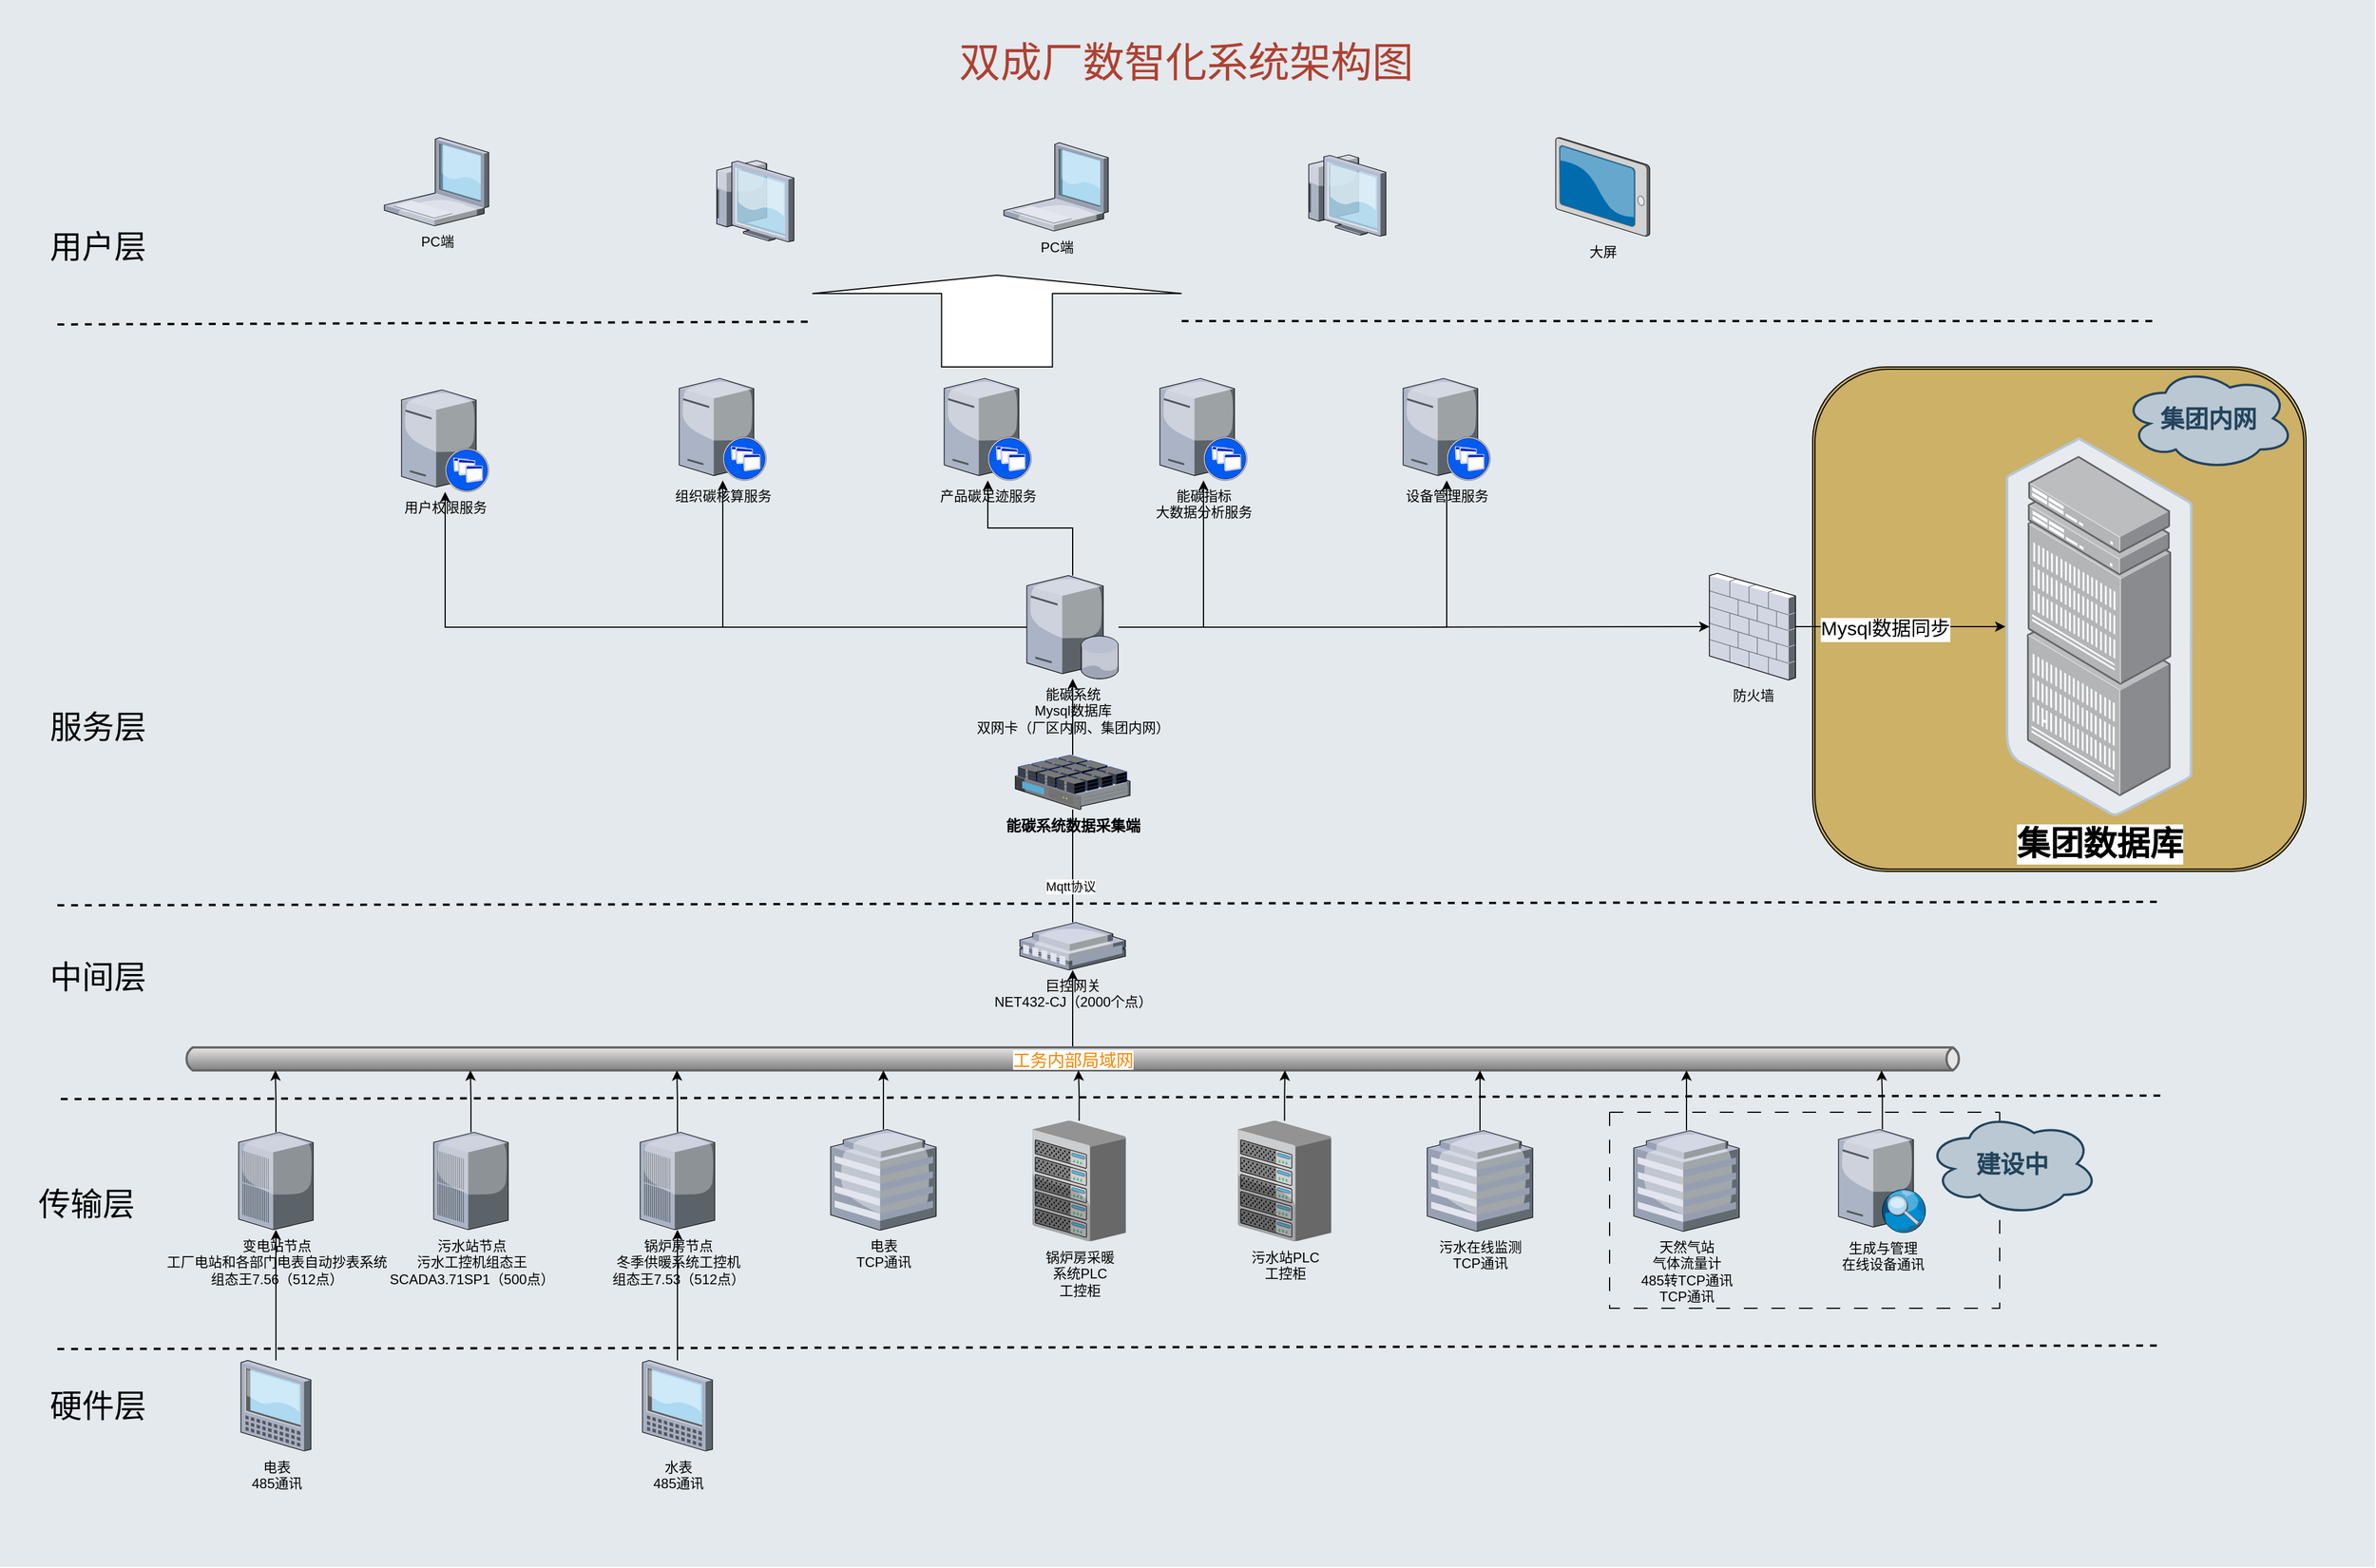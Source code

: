 <mxfile version="28.1.2">
  <diagram id="a45cf8ec-cd66-6f27-3ac3-be6e809c9e4a" name="Page-1">
    <mxGraphModel dx="4005" dy="1709" grid="1" gridSize="10" guides="1" tooltips="1" connect="1" arrows="1" fold="1" page="1" pageScale="1" pageWidth="827" pageHeight="1169" background="none" math="0" shadow="0">
      <root>
        <mxCell id="0" />
        <mxCell id="1" parent="0" />
        <mxCell id="RH_t09FBcoY_n2bVqSQD-389" value="" style="rounded=0;whiteSpace=wrap;html=1;shadow=0;strokeColor=none;fillColor=#BAC8D3;gradientColor=none;fontSize=18;fontColor=#F08705;opacity=40;fontStyle=0;strokeWidth=3;" vertex="1" parent="1">
          <mxGeometry x="-70" y="150" width="2070" height="1366.5" as="geometry" />
        </mxCell>
        <mxCell id="RH_t09FBcoY_n2bVqSQD-469" value="" style="shape=singleArrow;direction=north;whiteSpace=wrap;html=1;" vertex="1" parent="1">
          <mxGeometry x="638" y="390" width="322" height="80" as="geometry" />
        </mxCell>
        <mxCell id="RH_t09FBcoY_n2bVqSQD-466" value="" style="shape=ext;double=1;rounded=1;whiteSpace=wrap;html=1;fillColor=light-dark(#ccb166, #ededed);" vertex="1" parent="1">
          <mxGeometry x="1510" y="470" width="430" height="440" as="geometry" />
        </mxCell>
        <mxCell id="168" value="双成厂数智化系统架构图" style="text;html=1;strokeColor=none;fillColor=none;align=center;verticalAlign=middle;whiteSpace=wrap;overflow=hidden;shadow=0;fontSize=36;fontColor=#AE4132;fontStyle=0" parent="1" vertex="1">
          <mxGeometry x="274" y="180" width="1380" height="45" as="geometry" />
        </mxCell>
        <mxCell id="171" style="edgeStyle=orthogonalEdgeStyle;rounded=0;jumpStyle=none;html=1;exitX=0;exitY=0.5;entryX=0;entryY=0.5;shadow=0;labelBackgroundColor=none;startArrow=none;startFill=0;endArrow=classic;endFill=1;endSize=6;jettySize=auto;orthogonalLoop=1;strokeColor=#23445D;strokeWidth=2;fillColor=#F08705;fontFamily=Helvetica;fontSize=14;fontColor=#F08705;align=left;fontStyle=0" parent="1" source="168" target="168" edge="1">
          <mxGeometry relative="1" as="geometry" />
        </mxCell>
        <mxCell id="RH_t09FBcoY_n2bVqSQD-436" style="edgeStyle=orthogonalEdgeStyle;rounded=0;orthogonalLoop=1;jettySize=auto;html=1;" edge="1" parent="1" source="RH_t09FBcoY_n2bVqSQD-397" target="RH_t09FBcoY_n2bVqSQD-414">
          <mxGeometry relative="1" as="geometry" />
        </mxCell>
        <mxCell id="RH_t09FBcoY_n2bVqSQD-397" value="&lt;font style=&quot;font-size: 15px; background-color: light-dark(#ffffff, var(--ge-dark-color, #121212));&quot;&gt;工务内部局域网&lt;/font&gt;" style="strokeWidth=2;strokeColor=#666666;dashed=0;align=center;html=1;fontSize=8;shape=mxgraph.eip.messageChannel;shadow=0;fillColor=#FFFFFF;gradientColor=none;fontColor=#F08705;fontStyle=0" vertex="1" parent="1">
          <mxGeometry x="90" y="1063.5" width="1550" height="20" as="geometry" />
        </mxCell>
        <mxCell id="RH_t09FBcoY_n2bVqSQD-399" value="变电站节点&lt;div&gt;工厂电站和各部门电表自动抄表系统&lt;/div&gt;&lt;div&gt;组态王7.56（512点）&lt;/div&gt;" style="verticalLabelPosition=bottom;sketch=0;aspect=fixed;html=1;verticalAlign=top;strokeColor=none;align=center;outlineConnect=0;shape=mxgraph.citrix.pbx_server;" vertex="1" parent="1">
          <mxGeometry x="138" y="1137.5" width="65" height="85" as="geometry" />
        </mxCell>
        <mxCell id="RH_t09FBcoY_n2bVqSQD-400" value="污水站节点&lt;div&gt;污水工控机组态王&lt;/div&gt;&lt;div&gt;SCADA3.71SP1（500点）&lt;/div&gt;" style="verticalLabelPosition=bottom;sketch=0;aspect=fixed;html=1;verticalAlign=top;strokeColor=none;align=center;outlineConnect=0;shape=mxgraph.citrix.pbx_server;" vertex="1" parent="1">
          <mxGeometry x="308" y="1137.5" width="65" height="85" as="geometry" />
        </mxCell>
        <mxCell id="RH_t09FBcoY_n2bVqSQD-402" value="锅炉房节点&lt;div&gt;冬季供暖系统工控机&lt;/div&gt;&lt;div&gt;组态王7.53（512点）&lt;/div&gt;" style="verticalLabelPosition=bottom;sketch=0;aspect=fixed;html=1;verticalAlign=top;strokeColor=none;align=center;outlineConnect=0;shape=mxgraph.citrix.pbx_server;" vertex="1" parent="1">
          <mxGeometry x="488" y="1137.5" width="65" height="85" as="geometry" />
        </mxCell>
        <mxCell id="RH_t09FBcoY_n2bVqSQD-403" value="锅炉房采暖&lt;div&gt;系统PLC&lt;/div&gt;&lt;div&gt;工控柜&lt;/div&gt;" style="verticalLabelPosition=bottom;sketch=0;aspect=fixed;html=1;verticalAlign=top;strokeColor=none;align=center;outlineConnect=0;shape=mxgraph.citrix.chassis;" vertex="1" parent="1">
          <mxGeometry x="830" y="1127.5" width="81.34" height="105" as="geometry" />
        </mxCell>
        <mxCell id="RH_t09FBcoY_n2bVqSQD-404" value="电表&lt;div&gt;TCP通讯&lt;/div&gt;" style="verticalLabelPosition=bottom;sketch=0;aspect=fixed;html=1;verticalAlign=top;strokeColor=none;align=center;outlineConnect=0;shape=mxgraph.citrix.hq_enterprise;" vertex="1" parent="1">
          <mxGeometry x="654" y="1135" width="92" height="88" as="geometry" />
        </mxCell>
        <mxCell id="RH_t09FBcoY_n2bVqSQD-405" value="污水站PLC&lt;div&gt;&lt;span style=&quot;background-color: transparent; color: light-dark(rgb(0, 0, 0), rgb(255, 255, 255));&quot;&gt;工控柜&lt;/span&gt;&lt;/div&gt;" style="verticalLabelPosition=bottom;sketch=0;aspect=fixed;html=1;verticalAlign=top;strokeColor=none;align=center;outlineConnect=0;shape=mxgraph.citrix.chassis;" vertex="1" parent="1">
          <mxGeometry x="1009" y="1127.5" width="81.34" height="105" as="geometry" />
        </mxCell>
        <mxCell id="RH_t09FBcoY_n2bVqSQD-406" value="&lt;span style=&quot;background-color: transparent; color: light-dark(rgb(0, 0, 0), rgb(255, 255, 255));&quot;&gt;污水在线监测&lt;/span&gt;&lt;div&gt;&lt;span style=&quot;background-color: transparent; color: light-dark(rgb(0, 0, 0), rgb(255, 255, 255));&quot;&gt;TCP通讯&lt;/span&gt;&lt;/div&gt;" style="verticalLabelPosition=bottom;sketch=0;aspect=fixed;html=1;verticalAlign=top;strokeColor=none;align=center;outlineConnect=0;shape=mxgraph.citrix.hq_enterprise;" vertex="1" parent="1">
          <mxGeometry x="1174" y="1136" width="92" height="88" as="geometry" />
        </mxCell>
        <mxCell id="RH_t09FBcoY_n2bVqSQD-407" value="&lt;span style=&quot;background-color: transparent; color: light-dark(rgb(0, 0, 0), rgb(255, 255, 255));&quot;&gt;天然气站&lt;/span&gt;&lt;div&gt;气体流量计&lt;/div&gt;&lt;div&gt;485转TCP通讯&lt;br&gt;&lt;div&gt;&lt;span style=&quot;background-color: transparent; color: light-dark(rgb(0, 0, 0), rgb(255, 255, 255));&quot;&gt;TCP通讯&lt;/span&gt;&lt;/div&gt;&lt;/div&gt;" style="verticalLabelPosition=bottom;sketch=0;aspect=fixed;html=1;verticalAlign=top;strokeColor=none;align=center;outlineConnect=0;shape=mxgraph.citrix.hq_enterprise;" vertex="1" parent="1">
          <mxGeometry x="1354" y="1136" width="92" height="88" as="geometry" />
        </mxCell>
        <mxCell id="RH_t09FBcoY_n2bVqSQD-408" value="生成与管理&lt;div&gt;在线设备通讯&lt;/div&gt;" style="verticalLabelPosition=bottom;sketch=0;aspect=fixed;html=1;verticalAlign=top;strokeColor=none;align=center;outlineConnect=0;shape=mxgraph.citrix.edgesight_server;" vertex="1" parent="1">
          <mxGeometry x="1532.5" y="1135" width="76.5" height="90" as="geometry" />
        </mxCell>
        <mxCell id="RH_t09FBcoY_n2bVqSQD-427" style="edgeStyle=orthogonalEdgeStyle;rounded=0;orthogonalLoop=1;jettySize=auto;html=1;" edge="1" parent="1" source="RH_t09FBcoY_n2bVqSQD-410" target="RH_t09FBcoY_n2bVqSQD-399">
          <mxGeometry relative="1" as="geometry" />
        </mxCell>
        <mxCell id="RH_t09FBcoY_n2bVqSQD-410" value="电表&lt;div&gt;485通讯&lt;/div&gt;" style="verticalLabelPosition=bottom;sketch=0;aspect=fixed;html=1;verticalAlign=top;strokeColor=none;align=center;outlineConnect=0;shape=mxgraph.citrix.tablet_1;" vertex="1" parent="1">
          <mxGeometry x="140" y="1336.5" width="61" height="79" as="geometry" />
        </mxCell>
        <mxCell id="RH_t09FBcoY_n2bVqSQD-428" style="edgeStyle=orthogonalEdgeStyle;rounded=0;orthogonalLoop=1;jettySize=auto;html=1;" edge="1" parent="1" source="RH_t09FBcoY_n2bVqSQD-411" target="RH_t09FBcoY_n2bVqSQD-402">
          <mxGeometry relative="1" as="geometry" />
        </mxCell>
        <mxCell id="RH_t09FBcoY_n2bVqSQD-411" value="水表&lt;div&gt;485通讯&lt;/div&gt;" style="verticalLabelPosition=bottom;sketch=0;aspect=fixed;html=1;verticalAlign=top;strokeColor=none;align=center;outlineConnect=0;shape=mxgraph.citrix.tablet_1;" vertex="1" parent="1">
          <mxGeometry x="490" y="1336.5" width="61" height="79" as="geometry" />
        </mxCell>
        <mxCell id="RH_t09FBcoY_n2bVqSQD-413" style="edgeStyle=orthogonalEdgeStyle;rounded=0;orthogonalLoop=1;jettySize=auto;html=1;endArrow=none;endFill=0;" edge="1" parent="1" source="RH_t09FBcoY_n2bVqSQD-414" target="RH_t09FBcoY_n2bVqSQD-424">
          <mxGeometry relative="1" as="geometry">
            <mxPoint x="865" y="836.5" as="targetPoint" />
          </mxGeometry>
        </mxCell>
        <mxCell id="RH_t09FBcoY_n2bVqSQD-480" value="Mqtt协议" style="edgeLabel;html=1;align=center;verticalAlign=middle;resizable=0;points=[];" vertex="1" connectable="0" parent="RH_t09FBcoY_n2bVqSQD-413">
          <mxGeometry x="-0.325" y="2" relative="1" as="geometry">
            <mxPoint y="1" as="offset" />
          </mxGeometry>
        </mxCell>
        <mxCell id="RH_t09FBcoY_n2bVqSQD-414" value="&lt;div&gt;巨控网关&lt;/div&gt;NET432-CJ（2000个点）" style="verticalLabelPosition=bottom;sketch=0;aspect=fixed;html=1;verticalAlign=top;strokeColor=none;align=center;outlineConnect=0;shape=mxgraph.citrix.remote_office;" vertex="1" parent="1">
          <mxGeometry x="819" y="954.5" width="92" height="41.5" as="geometry" />
        </mxCell>
        <mxCell id="RH_t09FBcoY_n2bVqSQD-415" value="" style="endArrow=none;dashed=1;html=1;rounded=0;strokeWidth=2;" edge="1" parent="1">
          <mxGeometry width="50" height="50" relative="1" as="geometry">
            <mxPoint x="-20" y="1326.5" as="sourcePoint" />
            <mxPoint x="1810" y="1323.5" as="targetPoint" />
          </mxGeometry>
        </mxCell>
        <mxCell id="RH_t09FBcoY_n2bVqSQD-416" value="" style="endArrow=none;dashed=1;html=1;rounded=0;strokeWidth=2;" edge="1" parent="1">
          <mxGeometry width="50" height="50" relative="1" as="geometry">
            <mxPoint x="-17" y="1108.5" as="sourcePoint" />
            <mxPoint x="1813" y="1105.5" as="targetPoint" />
          </mxGeometry>
        </mxCell>
        <mxCell id="RH_t09FBcoY_n2bVqSQD-417" value="&lt;font style=&quot;font-size: 28px;&quot;&gt;硬件层&lt;/font&gt;" style="text;html=1;align=center;verticalAlign=middle;resizable=0;points=[];autosize=1;strokeColor=none;fillColor=none;" vertex="1" parent="1">
          <mxGeometry x="-40" y="1351" width="110" height="50" as="geometry" />
        </mxCell>
        <mxCell id="RH_t09FBcoY_n2bVqSQD-418" value="&lt;font style=&quot;font-size: 28px;&quot;&gt;传输层&lt;/font&gt;" style="text;html=1;align=center;verticalAlign=middle;resizable=0;points=[];autosize=1;strokeColor=none;fillColor=none;" vertex="1" parent="1">
          <mxGeometry x="-50" y="1175" width="110" height="50" as="geometry" />
        </mxCell>
        <mxCell id="RH_t09FBcoY_n2bVqSQD-419" value="" style="endArrow=none;dashed=1;html=1;rounded=0;strokeWidth=2;" edge="1" parent="1">
          <mxGeometry width="50" height="50" relative="1" as="geometry">
            <mxPoint x="-20" y="939.5" as="sourcePoint" />
            <mxPoint x="1810" y="936.5" as="targetPoint" />
          </mxGeometry>
        </mxCell>
        <mxCell id="RH_t09FBcoY_n2bVqSQD-421" value="&lt;font style=&quot;font-size: 28px;&quot;&gt;中间层&lt;/font&gt;" style="text;html=1;align=center;verticalAlign=middle;resizable=0;points=[];autosize=1;strokeColor=none;fillColor=none;" vertex="1" parent="1">
          <mxGeometry x="-40" y="976.5" width="110" height="50" as="geometry" />
        </mxCell>
        <mxCell id="RH_t09FBcoY_n2bVqSQD-444" style="edgeStyle=orthogonalEdgeStyle;rounded=0;orthogonalLoop=1;jettySize=auto;html=1;" edge="1" parent="1" source="RH_t09FBcoY_n2bVqSQD-423" target="RH_t09FBcoY_n2bVqSQD-442">
          <mxGeometry relative="1" as="geometry" />
        </mxCell>
        <mxCell id="RH_t09FBcoY_n2bVqSQD-462" value="Mysql数据同步" style="edgeLabel;html=1;align=center;verticalAlign=middle;resizable=0;points=[];fontSize=17;" vertex="1" connectable="0" parent="RH_t09FBcoY_n2bVqSQD-444">
          <mxGeometry x="-0.634" y="-2" relative="1" as="geometry">
            <mxPoint x="44" as="offset" />
          </mxGeometry>
        </mxCell>
        <mxCell id="RH_t09FBcoY_n2bVqSQD-423" value="防火墙" style="verticalLabelPosition=bottom;sketch=0;aspect=fixed;html=1;verticalAlign=top;strokeColor=none;align=center;outlineConnect=0;shape=mxgraph.citrix.firewall;" vertex="1" parent="1">
          <mxGeometry x="1420" y="650" width="75" height="93" as="geometry" />
        </mxCell>
        <mxCell id="RH_t09FBcoY_n2bVqSQD-435" style="edgeStyle=orthogonalEdgeStyle;rounded=0;orthogonalLoop=1;jettySize=auto;html=1;" edge="1" parent="1" source="RH_t09FBcoY_n2bVqSQD-424" target="RH_t09FBcoY_n2bVqSQD-431">
          <mxGeometry relative="1" as="geometry" />
        </mxCell>
        <mxCell id="RH_t09FBcoY_n2bVqSQD-424" value="&lt;font style=&quot;font-size: 13px;&quot;&gt;&lt;b&gt;能碳系统数据采集端&lt;/b&gt;&lt;/font&gt;" style="verticalLabelPosition=bottom;sketch=0;aspect=fixed;html=1;verticalAlign=top;strokeColor=none;align=center;outlineConnect=0;shape=mxgraph.citrix.netscaler_sdx;" vertex="1" parent="1">
          <mxGeometry x="815" y="808.5" width="100" height="47.5" as="geometry" />
        </mxCell>
        <mxCell id="RH_t09FBcoY_n2bVqSQD-425" value="&lt;font style=&quot;font-size: 28px;&quot;&gt;服务层&lt;/font&gt;" style="text;html=1;align=center;verticalAlign=middle;resizable=0;points=[];autosize=1;strokeColor=none;fillColor=none;" vertex="1" parent="1">
          <mxGeometry x="-40" y="758.5" width="110" height="50" as="geometry" />
        </mxCell>
        <mxCell id="RH_t09FBcoY_n2bVqSQD-429" style="edgeStyle=orthogonalEdgeStyle;rounded=0;orthogonalLoop=1;jettySize=auto;html=1;entryX=0;entryY=1;entryDx=80;entryDy=0;entryPerimeter=0;" edge="1" parent="1" source="RH_t09FBcoY_n2bVqSQD-399" target="RH_t09FBcoY_n2bVqSQD-397">
          <mxGeometry relative="1" as="geometry" />
        </mxCell>
        <mxCell id="RH_t09FBcoY_n2bVqSQD-443" style="edgeStyle=orthogonalEdgeStyle;rounded=0;orthogonalLoop=1;jettySize=auto;html=1;" edge="1" parent="1" source="RH_t09FBcoY_n2bVqSQD-431" target="RH_t09FBcoY_n2bVqSQD-423">
          <mxGeometry relative="1" as="geometry" />
        </mxCell>
        <mxCell id="RH_t09FBcoY_n2bVqSQD-454" style="edgeStyle=orthogonalEdgeStyle;rounded=0;orthogonalLoop=1;jettySize=auto;html=1;" edge="1" parent="1" source="RH_t09FBcoY_n2bVqSQD-431" target="RH_t09FBcoY_n2bVqSQD-448">
          <mxGeometry relative="1" as="geometry" />
        </mxCell>
        <mxCell id="RH_t09FBcoY_n2bVqSQD-455" style="edgeStyle=orthogonalEdgeStyle;rounded=0;orthogonalLoop=1;jettySize=auto;html=1;" edge="1" parent="1" source="RH_t09FBcoY_n2bVqSQD-431" target="RH_t09FBcoY_n2bVqSQD-449">
          <mxGeometry relative="1" as="geometry" />
        </mxCell>
        <mxCell id="RH_t09FBcoY_n2bVqSQD-456" style="edgeStyle=orthogonalEdgeStyle;rounded=0;orthogonalLoop=1;jettySize=auto;html=1;" edge="1" parent="1" source="RH_t09FBcoY_n2bVqSQD-431" target="RH_t09FBcoY_n2bVqSQD-450">
          <mxGeometry relative="1" as="geometry" />
        </mxCell>
        <mxCell id="RH_t09FBcoY_n2bVqSQD-458" style="edgeStyle=orthogonalEdgeStyle;rounded=0;orthogonalLoop=1;jettySize=auto;html=1;" edge="1" parent="1" source="RH_t09FBcoY_n2bVqSQD-431" target="RH_t09FBcoY_n2bVqSQD-451">
          <mxGeometry relative="1" as="geometry" />
        </mxCell>
        <mxCell id="RH_t09FBcoY_n2bVqSQD-459" style="edgeStyle=orthogonalEdgeStyle;rounded=0;orthogonalLoop=1;jettySize=auto;html=1;" edge="1" parent="1" source="RH_t09FBcoY_n2bVqSQD-431" target="RH_t09FBcoY_n2bVqSQD-452">
          <mxGeometry relative="1" as="geometry" />
        </mxCell>
        <mxCell id="RH_t09FBcoY_n2bVqSQD-431" value="能碳系统&lt;div&gt;Mysql数据库&lt;/div&gt;&lt;div&gt;双网卡（厂区内网、集团内网）&lt;/div&gt;" style="verticalLabelPosition=bottom;sketch=0;aspect=fixed;html=1;verticalAlign=top;strokeColor=none;align=center;outlineConnect=0;shape=mxgraph.citrix.database_server;" vertex="1" parent="1">
          <mxGeometry x="825" y="652" width="80" height="90" as="geometry" />
        </mxCell>
        <mxCell id="RH_t09FBcoY_n2bVqSQD-432" style="edgeStyle=orthogonalEdgeStyle;rounded=0;orthogonalLoop=1;jettySize=auto;html=1;entryX=0;entryY=1;entryDx=250;entryDy=0;entryPerimeter=0;" edge="1" parent="1" source="RH_t09FBcoY_n2bVqSQD-400" target="RH_t09FBcoY_n2bVqSQD-397">
          <mxGeometry relative="1" as="geometry" />
        </mxCell>
        <mxCell id="RH_t09FBcoY_n2bVqSQD-433" style="edgeStyle=orthogonalEdgeStyle;rounded=0;orthogonalLoop=1;jettySize=auto;html=1;entryX=0;entryY=1;entryDx=430;entryDy=0;entryPerimeter=0;" edge="1" parent="1" source="RH_t09FBcoY_n2bVqSQD-402" target="RH_t09FBcoY_n2bVqSQD-397">
          <mxGeometry relative="1" as="geometry" />
        </mxCell>
        <mxCell id="RH_t09FBcoY_n2bVqSQD-434" style="edgeStyle=orthogonalEdgeStyle;rounded=0;orthogonalLoop=1;jettySize=auto;html=1;entryX=0;entryY=1;entryDx=610;entryDy=0;entryPerimeter=0;" edge="1" parent="1" source="RH_t09FBcoY_n2bVqSQD-404" target="RH_t09FBcoY_n2bVqSQD-397">
          <mxGeometry relative="1" as="geometry" />
        </mxCell>
        <mxCell id="RH_t09FBcoY_n2bVqSQD-437" style="edgeStyle=orthogonalEdgeStyle;rounded=0;orthogonalLoop=1;jettySize=auto;html=1;entryX=0;entryY=1;entryDx=780;entryDy=0;entryPerimeter=0;" edge="1" parent="1" source="RH_t09FBcoY_n2bVqSQD-403" target="RH_t09FBcoY_n2bVqSQD-397">
          <mxGeometry relative="1" as="geometry" />
        </mxCell>
        <mxCell id="RH_t09FBcoY_n2bVqSQD-438" style="edgeStyle=orthogonalEdgeStyle;rounded=0;orthogonalLoop=1;jettySize=auto;html=1;entryX=0;entryY=1;entryDx=960;entryDy=0;entryPerimeter=0;" edge="1" parent="1" source="RH_t09FBcoY_n2bVqSQD-405" target="RH_t09FBcoY_n2bVqSQD-397">
          <mxGeometry relative="1" as="geometry" />
        </mxCell>
        <mxCell id="RH_t09FBcoY_n2bVqSQD-439" style="edgeStyle=orthogonalEdgeStyle;rounded=0;orthogonalLoop=1;jettySize=auto;html=1;entryX=0;entryY=1;entryDx=1130;entryDy=0;entryPerimeter=0;" edge="1" parent="1" source="RH_t09FBcoY_n2bVqSQD-406" target="RH_t09FBcoY_n2bVqSQD-397">
          <mxGeometry relative="1" as="geometry" />
        </mxCell>
        <mxCell id="RH_t09FBcoY_n2bVqSQD-440" style="edgeStyle=orthogonalEdgeStyle;rounded=0;orthogonalLoop=1;jettySize=auto;html=1;entryX=0;entryY=1;entryDx=1310;entryDy=0;entryPerimeter=0;" edge="1" parent="1" source="RH_t09FBcoY_n2bVqSQD-407" target="RH_t09FBcoY_n2bVqSQD-397">
          <mxGeometry relative="1" as="geometry" />
        </mxCell>
        <mxCell id="RH_t09FBcoY_n2bVqSQD-441" style="edgeStyle=orthogonalEdgeStyle;rounded=0;orthogonalLoop=1;jettySize=auto;html=1;entryX=0;entryY=1;entryDx=1480;entryDy=0;entryPerimeter=0;" edge="1" parent="1" source="RH_t09FBcoY_n2bVqSQD-408" target="RH_t09FBcoY_n2bVqSQD-397">
          <mxGeometry relative="1" as="geometry" />
        </mxCell>
        <mxCell id="RH_t09FBcoY_n2bVqSQD-442" value="&lt;font style=&quot;font-size: 29px;&quot;&gt;&lt;b&gt;集团数据库&lt;/b&gt;&lt;/font&gt;" style="image;points=[];aspect=fixed;html=1;align=center;shadow=0;dashed=0;image=img/lib/allied_telesis/storage/Datacenter_Server_Rack_EoR.svg;" vertex="1" parent="1">
          <mxGeometry x="1678" y="531.4" width="163.39" height="330.2" as="geometry" />
        </mxCell>
        <mxCell id="RH_t09FBcoY_n2bVqSQD-445" value="&lt;font style=&quot;font-size: 28px;&quot;&gt;用户层&lt;/font&gt;" style="text;html=1;align=center;verticalAlign=middle;resizable=0;points=[];autosize=1;strokeColor=none;fillColor=none;" vertex="1" parent="1">
          <mxGeometry x="-40" y="340" width="110" height="50" as="geometry" />
        </mxCell>
        <mxCell id="RH_t09FBcoY_n2bVqSQD-446" value="大屏" style="verticalLabelPosition=bottom;sketch=0;aspect=fixed;html=1;verticalAlign=top;strokeColor=none;align=center;outlineConnect=0;shape=mxgraph.citrix.tablet_2;" vertex="1" parent="1">
          <mxGeometry x="1286" y="270" width="82" height="86" as="geometry" />
        </mxCell>
        <mxCell id="RH_t09FBcoY_n2bVqSQD-447" value="PC端" style="verticalLabelPosition=bottom;sketch=0;aspect=fixed;html=1;verticalAlign=top;strokeColor=none;align=center;outlineConnect=0;shape=mxgraph.citrix.laptop_1;" vertex="1" parent="1">
          <mxGeometry x="265" y="270" width="91" height="77" as="geometry" />
        </mxCell>
        <mxCell id="RH_t09FBcoY_n2bVqSQD-448" value="用户权限服务" style="verticalLabelPosition=bottom;sketch=0;aspect=fixed;html=1;verticalAlign=top;strokeColor=none;align=center;outlineConnect=0;shape=mxgraph.citrix.xenapp_server;" vertex="1" parent="1">
          <mxGeometry x="280" y="490" width="76" height="89" as="geometry" />
        </mxCell>
        <mxCell id="RH_t09FBcoY_n2bVqSQD-449" value="组织碳核算服务" style="verticalLabelPosition=bottom;sketch=0;aspect=fixed;html=1;verticalAlign=top;strokeColor=none;align=center;outlineConnect=0;shape=mxgraph.citrix.xenapp_server;" vertex="1" parent="1">
          <mxGeometry x="522" y="480" width="76" height="89" as="geometry" />
        </mxCell>
        <mxCell id="RH_t09FBcoY_n2bVqSQD-450" value="产品碳足迹服务" style="verticalLabelPosition=bottom;sketch=0;aspect=fixed;html=1;verticalAlign=top;strokeColor=none;align=center;outlineConnect=0;shape=mxgraph.citrix.xenapp_server;" vertex="1" parent="1">
          <mxGeometry x="753" y="480" width="76" height="89" as="geometry" />
        </mxCell>
        <mxCell id="RH_t09FBcoY_n2bVqSQD-451" value="能碳指标&lt;div&gt;大数据分析服务&lt;/div&gt;" style="verticalLabelPosition=bottom;sketch=0;aspect=fixed;html=1;verticalAlign=top;strokeColor=none;align=center;outlineConnect=0;shape=mxgraph.citrix.xenapp_server;" vertex="1" parent="1">
          <mxGeometry x="941" y="480" width="76" height="89" as="geometry" />
        </mxCell>
        <mxCell id="RH_t09FBcoY_n2bVqSQD-452" value="设备管理服务" style="verticalLabelPosition=bottom;sketch=0;aspect=fixed;html=1;verticalAlign=top;strokeColor=none;align=center;outlineConnect=0;shape=mxgraph.citrix.xenapp_server;" vertex="1" parent="1">
          <mxGeometry x="1153" y="480" width="76" height="89" as="geometry" />
        </mxCell>
        <mxCell id="RH_t09FBcoY_n2bVqSQD-453" value="" style="endArrow=none;dashed=1;html=1;rounded=0;strokeWidth=2;" edge="1" parent="1" source="RH_t09FBcoY_n2bVqSQD-469">
          <mxGeometry width="50" height="50" relative="1" as="geometry">
            <mxPoint x="-20" y="433" as="sourcePoint" />
            <mxPoint x="1810" y="430" as="targetPoint" />
          </mxGeometry>
        </mxCell>
        <mxCell id="RH_t09FBcoY_n2bVqSQD-467" value="集团内网" style="ellipse;shape=cloud;whiteSpace=wrap;html=1;shadow=0;strokeColor=#23445D;fillColor=#BAC8D3;gradientColor=none;fontSize=21;fontColor=#23445D;fontStyle=1;gradientDirection=north;strokeWidth=2;" vertex="1" parent="1">
          <mxGeometry x="1780" y="470" width="150" height="90" as="geometry" />
        </mxCell>
        <mxCell id="RH_t09FBcoY_n2bVqSQD-470" value="" style="endArrow=none;dashed=1;html=1;rounded=0;strokeWidth=2;" edge="1" parent="1" target="RH_t09FBcoY_n2bVqSQD-469">
          <mxGeometry width="50" height="50" relative="1" as="geometry">
            <mxPoint x="-20" y="433" as="sourcePoint" />
            <mxPoint x="1810" y="430" as="targetPoint" />
          </mxGeometry>
        </mxCell>
        <mxCell id="RH_t09FBcoY_n2bVqSQD-474" value="PC端" style="verticalLabelPosition=bottom;sketch=0;aspect=fixed;html=1;verticalAlign=top;strokeColor=none;align=center;outlineConnect=0;shape=mxgraph.citrix.laptop_1;" vertex="1" parent="1">
          <mxGeometry x="805" y="274.5" width="91" height="77" as="geometry" />
        </mxCell>
        <mxCell id="RH_t09FBcoY_n2bVqSQD-476" value="" style="verticalLabelPosition=bottom;sketch=0;aspect=fixed;html=1;verticalAlign=top;strokeColor=none;align=center;outlineConnect=0;shape=mxgraph.citrix.thin_client;" vertex="1" parent="1">
          <mxGeometry x="551" y="290" width="71" height="71" as="geometry" />
        </mxCell>
        <mxCell id="RH_t09FBcoY_n2bVqSQD-477" value="" style="verticalLabelPosition=bottom;sketch=0;aspect=fixed;html=1;verticalAlign=top;strokeColor=none;align=center;outlineConnect=0;shape=mxgraph.citrix.thin_client;" vertex="1" parent="1">
          <mxGeometry x="1067" y="285" width="71" height="71" as="geometry" />
        </mxCell>
        <mxCell id="RH_t09FBcoY_n2bVqSQD-478" value="" style="swimlane;startSize=0;dashed=1;dashPattern=12 12;" vertex="1" parent="1">
          <mxGeometry x="1333" y="1120" width="340" height="171" as="geometry" />
        </mxCell>
        <mxCell id="RH_t09FBcoY_n2bVqSQD-479" value="建设中" style="ellipse;shape=cloud;whiteSpace=wrap;html=1;shadow=0;strokeColor=#23445D;fillColor=#BAC8D3;gradientColor=none;fontSize=21;fontColor=#23445D;fontStyle=1;gradientDirection=north;strokeWidth=2;" vertex="1" parent="1">
          <mxGeometry x="1609" y="1120" width="150" height="90" as="geometry" />
        </mxCell>
      </root>
    </mxGraphModel>
  </diagram>
</mxfile>
